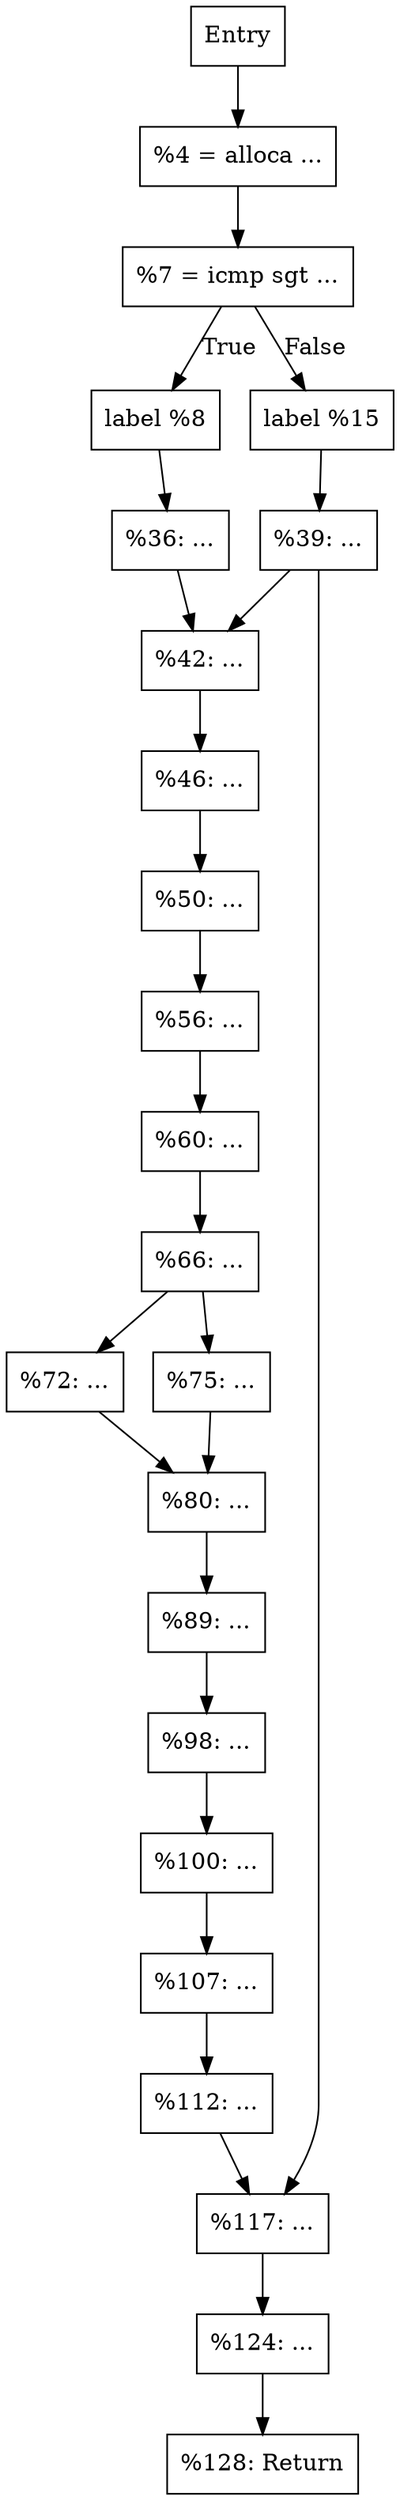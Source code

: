 digraph CFG {
    // Nodes
    node [shape=box];

    start [label="Entry"];
    block1 [label="%4 = alloca ..."];
    block2 [label="%7 = icmp sgt ..."];
    block3 [label="label %8"];
    block4 [label="label %15"];
    block5 [label="%36: ..."];
    block6 [label="%39: ..."];
    block7 [label="%42: ..."];
    block8 [label="%46: ..."];
    block9 [label="%50: ..."];
    block10 [label="%56: ..."];
    block11 [label="%60: ..."];
    block12 [label="%66: ..."];
    block13 [label="%72: ..."];
    block14 [label="%75: ..."];
    block15 [label="%80: ..."];
    block16 [label="%89: ..."];
    block17 [label="%98: ..."];
    block18 [label="%100: ..."];
    block19 [label="%107: ..."];
    block20 [label="%112: ..."];
    block21 [label="%117: ..."];
    block22 [label="%124: ..."];
    block23 [label="%128: Return"];

    // Edges
    start -> block1;
    block1 -> block2;
    block2 -> block3 [label="True"];
    block2 -> block4 [label="False"];
    block3 -> block5;
    block4 -> block6;
    block5 -> block7;
    block6 -> block7;
    block7 -> block8;
    block8 -> block9;
    block9 -> block10;
    block10 -> block11;
    block11 -> block12;
    block12 -> block13;
    block12 -> block14;
    block13 -> block15;
    block14 -> block15;
    block15 -> block16;
    block16 -> block17;
    block17 -> block18;
    block18 -> block19;
    block19 -> block20;
    block20 -> block21;
    block21 -> block22;
    block22 -> block23;
    block6 -> block21;
}
